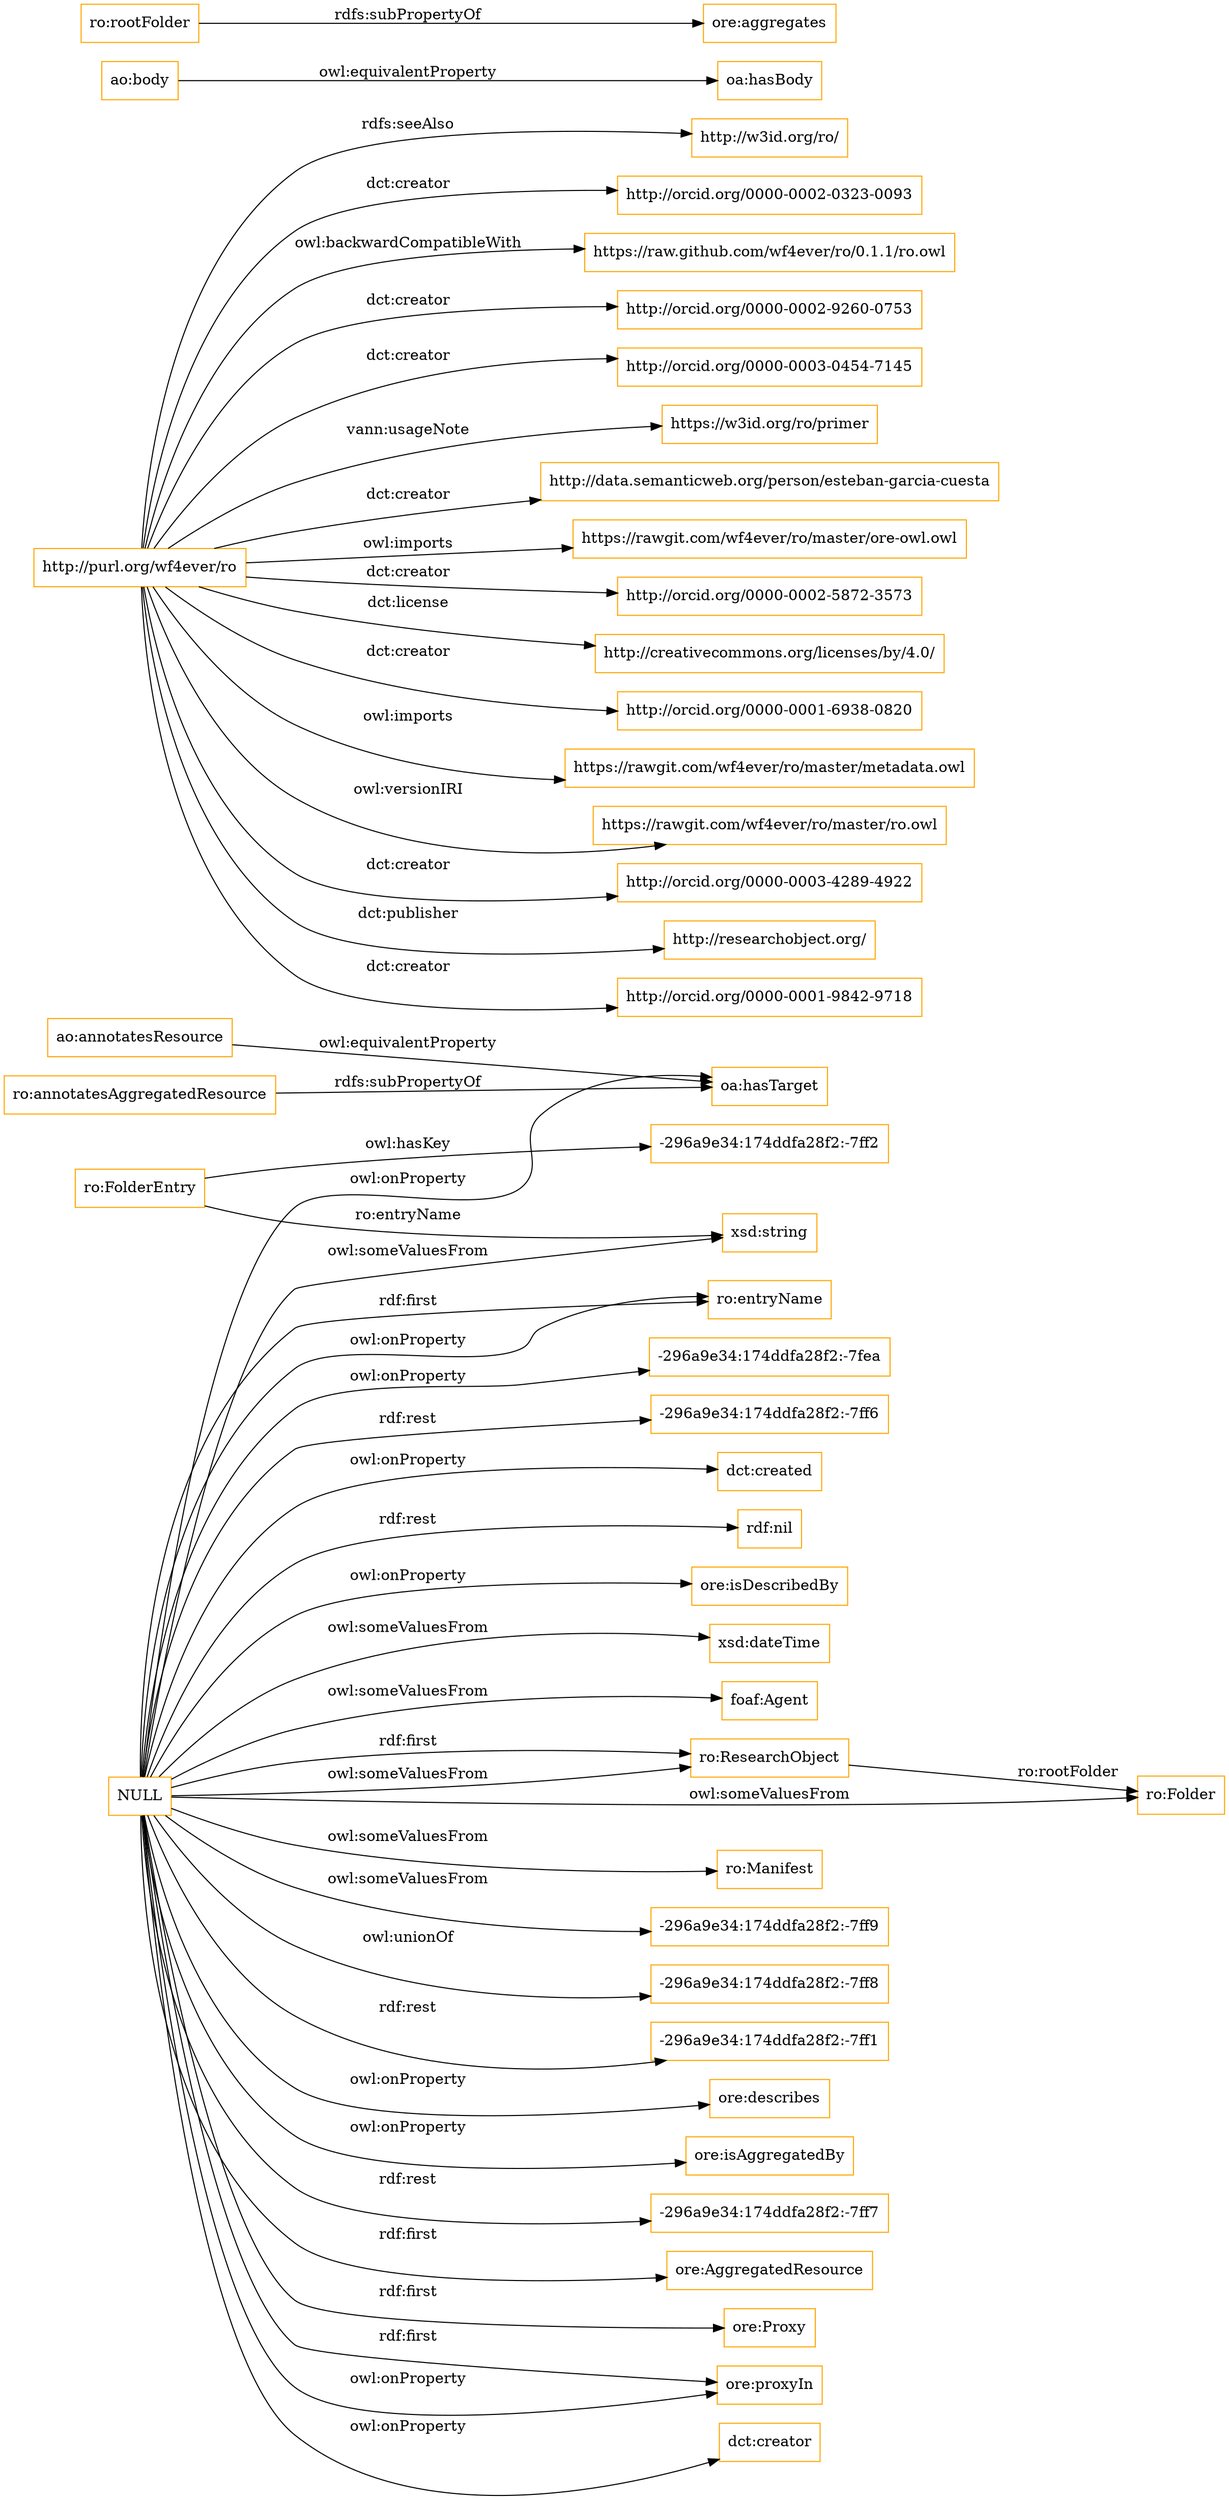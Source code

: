 digraph ar2dtool_diagram { 
rankdir=LR;
size="1501"
node [shape = rectangle, color="orange"]; "foaf:Agent" "ro:ResearchObject" "ro:Manifest" "ro:FolderEntry" "ro:Folder" "-296a9e34:174ddfa28f2:-7ff9" ; /*classes style*/
	"ao:annotatesResource" -> "oa:hasTarget" [ label = "owl:equivalentProperty" ];
	"http://purl.org/wf4ever/ro" -> "http://w3id.org/ro/" [ label = "rdfs:seeAlso" ];
	"http://purl.org/wf4ever/ro" -> "http://orcid.org/0000-0002-0323-0093" [ label = "dct:creator" ];
	"http://purl.org/wf4ever/ro" -> "https://raw.github.com/wf4ever/ro/0.1.1/ro.owl" [ label = "owl:backwardCompatibleWith" ];
	"http://purl.org/wf4ever/ro" -> "http://orcid.org/0000-0002-9260-0753" [ label = "dct:creator" ];
	"http://purl.org/wf4ever/ro" -> "http://orcid.org/0000-0003-0454-7145" [ label = "dct:creator" ];
	"http://purl.org/wf4ever/ro" -> "https://w3id.org/ro/primer" [ label = "vann:usageNote" ];
	"http://purl.org/wf4ever/ro" -> "http://data.semanticweb.org/person/esteban-garcia-cuesta" [ label = "dct:creator" ];
	"http://purl.org/wf4ever/ro" -> "https://rawgit.com/wf4ever/ro/master/ore-owl.owl" [ label = "owl:imports" ];
	"http://purl.org/wf4ever/ro" -> "http://orcid.org/0000-0002-5872-3573" [ label = "dct:creator" ];
	"http://purl.org/wf4ever/ro" -> "http://creativecommons.org/licenses/by/4.0/" [ label = "dct:license" ];
	"http://purl.org/wf4ever/ro" -> "http://orcid.org/0000-0001-6938-0820" [ label = "dct:creator" ];
	"http://purl.org/wf4ever/ro" -> "https://rawgit.com/wf4ever/ro/master/metadata.owl" [ label = "owl:imports" ];
	"http://purl.org/wf4ever/ro" -> "https://rawgit.com/wf4ever/ro/master/ro.owl" [ label = "owl:versionIRI" ];
	"http://purl.org/wf4ever/ro" -> "http://orcid.org/0000-0003-4289-4922" [ label = "dct:creator" ];
	"http://purl.org/wf4ever/ro" -> "http://researchobject.org/" [ label = "dct:publisher" ];
	"http://purl.org/wf4ever/ro" -> "http://orcid.org/0000-0001-9842-9718" [ label = "dct:creator" ];
	"ao:body" -> "oa:hasBody" [ label = "owl:equivalentProperty" ];
	"ro:annotatesAggregatedResource" -> "oa:hasTarget" [ label = "rdfs:subPropertyOf" ];
	"NULL" -> "-296a9e34:174ddfa28f2:-7ff1" [ label = "rdf:rest" ];
	"NULL" -> "xsd:string" [ label = "owl:someValuesFrom" ];
	"NULL" -> "-296a9e34:174ddfa28f2:-7ff7" [ label = "rdf:rest" ];
	"NULL" -> "ro:Folder" [ label = "owl:someValuesFrom" ];
	"NULL" -> "ore:AggregatedResource" [ label = "rdf:first" ];
	"NULL" -> "ore:Proxy" [ label = "rdf:first" ];
	"NULL" -> "foaf:Agent" [ label = "owl:someValuesFrom" ];
	"NULL" -> "dct:creator" [ label = "owl:onProperty" ];
	"NULL" -> "ro:entryName" [ label = "rdf:first" ];
	"NULL" -> "-296a9e34:174ddfa28f2:-7fea" [ label = "owl:onProperty" ];
	"NULL" -> "-296a9e34:174ddfa28f2:-7ff6" [ label = "rdf:rest" ];
	"NULL" -> "oa:hasTarget" [ label = "owl:onProperty" ];
	"NULL" -> "ro:ResearchObject" [ label = "rdf:first" ];
	"NULL" -> "dct:created" [ label = "owl:onProperty" ];
	"NULL" -> "ro:Manifest" [ label = "owl:someValuesFrom" ];
	"NULL" -> "rdf:nil" [ label = "rdf:rest" ];
	"NULL" -> "ore:isDescribedBy" [ label = "owl:onProperty" ];
	"NULL" -> "xsd:dateTime" [ label = "owl:someValuesFrom" ];
	"NULL" -> "ore:proxyIn" [ label = "owl:onProperty" ];
	"NULL" -> "ro:entryName" [ label = "owl:onProperty" ];
	"NULL" -> "-296a9e34:174ddfa28f2:-7ff8" [ label = "owl:unionOf" ];
	"NULL" -> "ore:describes" [ label = "owl:onProperty" ];
	"NULL" -> "ro:ResearchObject" [ label = "owl:someValuesFrom" ];
	"NULL" -> "-296a9e34:174ddfa28f2:-7ff9" [ label = "owl:someValuesFrom" ];
	"NULL" -> "ore:isAggregatedBy" [ label = "owl:onProperty" ];
	"NULL" -> "ore:proxyIn" [ label = "rdf:first" ];
	"ro:FolderEntry" -> "-296a9e34:174ddfa28f2:-7ff2" [ label = "owl:hasKey" ];
	"ro:rootFolder" -> "ore:aggregates" [ label = "rdfs:subPropertyOf" ];
	"ro:ResearchObject" -> "ro:Folder" [ label = "ro:rootFolder" ];
	"ro:FolderEntry" -> "xsd:string" [ label = "ro:entryName" ];

}
